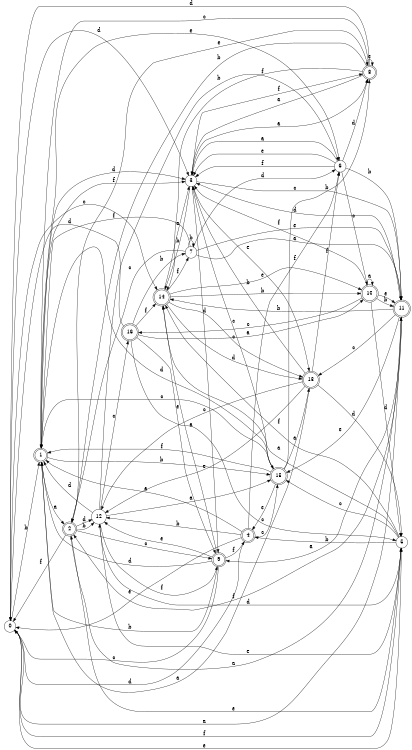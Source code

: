 digraph n14_3 {
__start0 [label="" shape="none"];

rankdir=LR;
size="8,5";

s0 [style="filled", color="black", fillcolor="white" shape="circle", label="0"];
s1 [style="rounded,filled", color="black", fillcolor="white" shape="doublecircle", label="1"];
s2 [style="rounded,filled", color="black", fillcolor="white" shape="doublecircle", label="2"];
s3 [style="filled", color="black", fillcolor="white" shape="circle", label="3"];
s4 [style="rounded,filled", color="black", fillcolor="white" shape="doublecircle", label="4"];
s5 [style="filled", color="black", fillcolor="white" shape="circle", label="5"];
s6 [style="filled", color="black", fillcolor="white" shape="circle", label="6"];
s7 [style="filled", color="black", fillcolor="white" shape="circle", label="7"];
s8 [style="rounded,filled", color="black", fillcolor="white" shape="doublecircle", label="8"];
s9 [style="rounded,filled", color="black", fillcolor="white" shape="doublecircle", label="9"];
s10 [style="rounded,filled", color="black", fillcolor="white" shape="doublecircle", label="10"];
s11 [style="rounded,filled", color="black", fillcolor="white" shape="doublecircle", label="11"];
s12 [style="filled", color="black", fillcolor="white" shape="circle", label="12"];
s13 [style="rounded,filled", color="black", fillcolor="white" shape="doublecircle", label="13"];
s14 [style="rounded,filled", color="black", fillcolor="white" shape="doublecircle", label="14"];
s15 [style="rounded,filled", color="black", fillcolor="white" shape="doublecircle", label="15"];
s16 [style="rounded,filled", color="black", fillcolor="white" shape="doublecircle", label="16"];
s0 -> s11 [label="a"];
s0 -> s1 [label="b"];
s0 -> s14 [label="c"];
s0 -> s3 [label="d"];
s0 -> s5 [label="e"];
s0 -> s5 [label="f"];
s1 -> s2 [label="a"];
s1 -> s15 [label="b"];
s1 -> s15 [label="c"];
s1 -> s3 [label="d"];
s1 -> s6 [label="e"];
s1 -> s3 [label="f"];
s2 -> s11 [label="a"];
s2 -> s12 [label="b"];
s2 -> s9 [label="c"];
s2 -> s12 [label="d"];
s2 -> s8 [label="e"];
s2 -> s0 [label="f"];
s3 -> s8 [label="a"];
s3 -> s14 [label="b"];
s3 -> s11 [label="c"];
s3 -> s9 [label="d"];
s3 -> s13 [label="e"];
s3 -> s8 [label="f"];
s4 -> s1 [label="a"];
s4 -> s12 [label="b"];
s4 -> s15 [label="c"];
s4 -> s0 [label="d"];
s4 -> s0 [label="e"];
s4 -> s6 [label="f"];
s5 -> s14 [label="a"];
s5 -> s4 [label="b"];
s5 -> s15 [label="c"];
s5 -> s12 [label="d"];
s5 -> s2 [label="e"];
s5 -> s14 [label="f"];
s6 -> s3 [label="a"];
s6 -> s11 [label="b"];
s6 -> s10 [label="c"];
s6 -> s8 [label="d"];
s6 -> s3 [label="e"];
s6 -> s3 [label="f"];
s7 -> s11 [label="a"];
s7 -> s7 [label="b"];
s7 -> s2 [label="c"];
s7 -> s6 [label="d"];
s7 -> s11 [label="e"];
s7 -> s1 [label="f"];
s8 -> s3 [label="a"];
s8 -> s2 [label="b"];
s8 -> s1 [label="c"];
s8 -> s0 [label="d"];
s8 -> s8 [label="e"];
s8 -> s14 [label="f"];
s9 -> s14 [label="a"];
s9 -> s1 [label="b"];
s9 -> s0 [label="c"];
s9 -> s1 [label="d"];
s9 -> s12 [label="e"];
s9 -> s4 [label="f"];
s10 -> s10 [label="a"];
s10 -> s11 [label="b"];
s10 -> s16 [label="c"];
s10 -> s5 [label="d"];
s10 -> s11 [label="e"];
s10 -> s3 [label="f"];
s11 -> s9 [label="a"];
s11 -> s14 [label="b"];
s11 -> s13 [label="c"];
s11 -> s3 [label="d"];
s11 -> s15 [label="e"];
s11 -> s2 [label="f"];
s12 -> s15 [label="a"];
s12 -> s6 [label="b"];
s12 -> s16 [label="c"];
s12 -> s1 [label="d"];
s12 -> s5 [label="e"];
s12 -> s9 [label="f"];
s13 -> s1 [label="a"];
s13 -> s3 [label="b"];
s13 -> s12 [label="c"];
s13 -> s5 [label="d"];
s13 -> s12 [label="e"];
s13 -> s6 [label="f"];
s14 -> s3 [label="a"];
s14 -> s10 [label="b"];
s14 -> s13 [label="c"];
s14 -> s13 [label="d"];
s14 -> s10 [label="e"];
s14 -> s7 [label="f"];
s15 -> s13 [label="a"];
s15 -> s8 [label="b"];
s15 -> s3 [label="c"];
s15 -> s1 [label="d"];
s15 -> s4 [label="e"];
s15 -> s1 [label="f"];
s16 -> s10 [label="a"];
s16 -> s7 [label="b"];
s16 -> s5 [label="c"];
s16 -> s0 [label="d"];
s16 -> s9 [label="e"];
s16 -> s14 [label="f"];

}